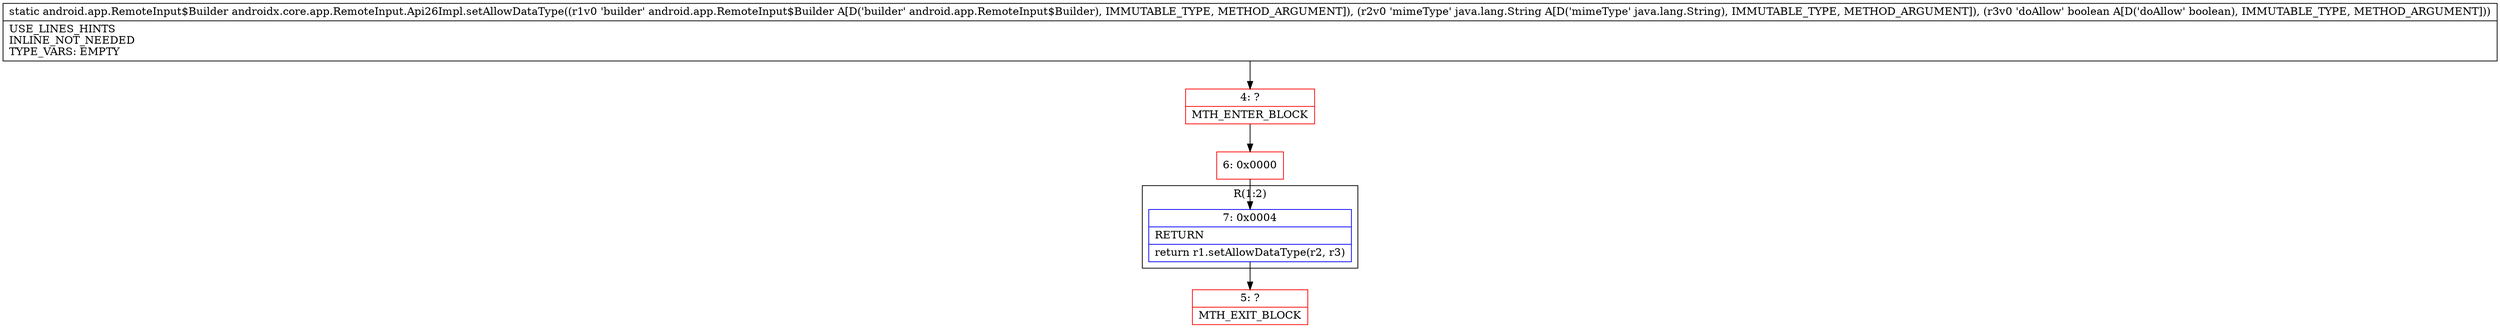 digraph "CFG forandroidx.core.app.RemoteInput.Api26Impl.setAllowDataType(Landroid\/app\/RemoteInput$Builder;Ljava\/lang\/String;Z)Landroid\/app\/RemoteInput$Builder;" {
subgraph cluster_Region_727761733 {
label = "R(1:2)";
node [shape=record,color=blue];
Node_7 [shape=record,label="{7\:\ 0x0004|RETURN\l|return r1.setAllowDataType(r2, r3)\l}"];
}
Node_4 [shape=record,color=red,label="{4\:\ ?|MTH_ENTER_BLOCK\l}"];
Node_6 [shape=record,color=red,label="{6\:\ 0x0000}"];
Node_5 [shape=record,color=red,label="{5\:\ ?|MTH_EXIT_BLOCK\l}"];
MethodNode[shape=record,label="{static android.app.RemoteInput$Builder androidx.core.app.RemoteInput.Api26Impl.setAllowDataType((r1v0 'builder' android.app.RemoteInput$Builder A[D('builder' android.app.RemoteInput$Builder), IMMUTABLE_TYPE, METHOD_ARGUMENT]), (r2v0 'mimeType' java.lang.String A[D('mimeType' java.lang.String), IMMUTABLE_TYPE, METHOD_ARGUMENT]), (r3v0 'doAllow' boolean A[D('doAllow' boolean), IMMUTABLE_TYPE, METHOD_ARGUMENT]))  | USE_LINES_HINTS\lINLINE_NOT_NEEDED\lTYPE_VARS: EMPTY\l}"];
MethodNode -> Node_4;Node_7 -> Node_5;
Node_4 -> Node_6;
Node_6 -> Node_7;
}

